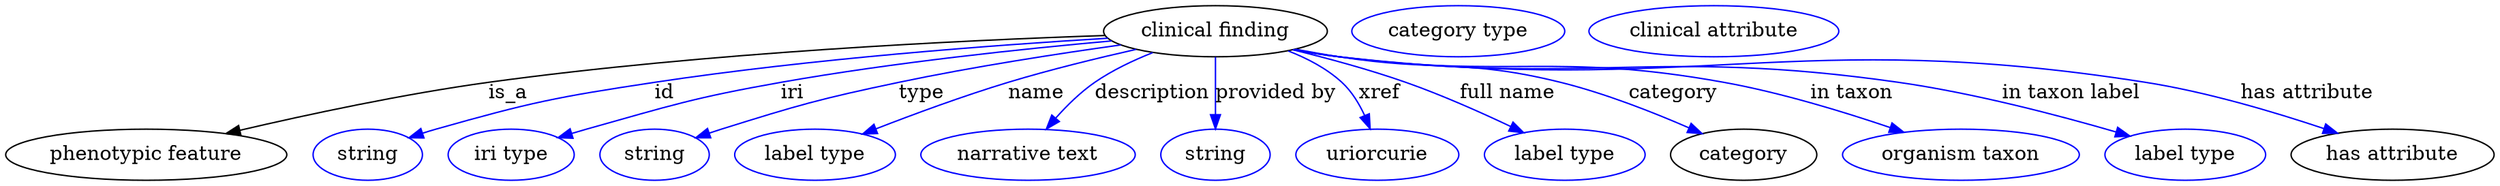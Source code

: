 digraph {
	graph [bb="0,0,1751.3,123"];
	node [label="\N"];
	"clinical finding"	[height=0.5,
		label="clinical finding",
		pos="850.79,105",
		width=2.1845];
	"phenotypic feature"	[height=0.5,
		pos="98.791,18",
		width=2.7442];
	"clinical finding" -> "phenotypic feature"	[label=is_a,
		lp="353.79,61.5",
		pos="e,154.9,32.904 772.97,101.96 672.5,98.581 492.42,89.96 339.79,69 280.11,60.804 213.08,46.473 164.89,35.248"];
	id	[color=blue,
		height=0.5,
		label=string,
		pos="253.79,18",
		width=1.0652];
	"clinical finding" -> id	[color=blue,
		label=id,
		lp="463.79,61.5",
		pos="e,282.79,29.954 774.94,99.997 695.36,95.159 566.8,85.535 456.79,69 387.14,58.531 369.58,55.131 301.79,36 298.69,35.124 295.49,34.151 \
292.29,33.129",
		style=solid];
	iri	[color=blue,
		height=0.5,
		label="iri type",
		pos="354.79,18",
		width=1.2277];
	"clinical finding" -> iri	[color=blue,
		label=iri,
		lp="552.79,61.5",
		pos="e,388.1,29.87 777.78,98.217 715.55,92.676 623.89,83.064 544.79,69 483.55,58.112 468.71,52.681 408.79,36 405.22,35.006 401.53,33.935 \
397.83,32.833",
		style=solid];
	type	[color=blue,
		height=0.5,
		label=string,
		pos="455.79,18",
		width=1.0652];
	"clinical finding" -> type	[color=blue,
		label=type,
		lp="643.79,61.5",
		pos="e,484.74,29.926 784.11,95.356 739.63,89.142 679.95,79.948 627.79,69 571.56,57.197 557.64,53.122 502.79,36 500.03,35.139 497.2,34.215 \
494.36,33.259",
		style=solid];
	name	[color=blue,
		height=0.5,
		label="label type",
		pos="568.79,18",
		width=1.5707];
	"clinical finding" -> name	[color=blue,
		label=name,
		lp="724.79,61.5",
		pos="e,602.23,32.541 794.92,92.218 767.55,86.039 734.23,77.907 704.79,69 673.16,59.43 638.18,46.515 611.62,36.209",
		style=solid];
	description	[color=blue,
		height=0.5,
		label="narrative text",
		pos="718.79,18",
		width=2.0943];
	"clinical finding" -> description	[color=blue,
		label=description,
		lp="806.29,61.5",
		pos="e,731.68,36.071 806.59,89.919 792.88,84.494 778.14,77.513 765.79,69 755.73,62.064 746.18,52.657 738.35,43.873",
		style=solid];
	"provided by"	[color=blue,
		height=0.5,
		label=string,
		pos="850.79,18",
		width=1.0652];
	"clinical finding" -> "provided by"	[color=blue,
		label="provided by",
		lp="893.29,61.5",
		pos="e,850.79,36.175 850.79,86.799 850.79,75.163 850.79,59.548 850.79,46.237",
		style=solid];
	xref	[color=blue,
		height=0.5,
		label=uriorcurie,
		pos="964.79,18",
		width=1.5887];
	"clinical finding" -> xref	[color=blue,
		label=xref,
		lp="966.29,61.5",
		pos="e,959.71,36.263 902.01,91.126 915.44,85.915 929.13,78.75 939.79,69 946.69,62.691 951.93,54.052 955.8,45.729",
		style=solid];
	"full name"	[color=blue,
		height=0.5,
		label="label type",
		pos="1096.8,18",
		width=1.5707];
	"clinical finding" -> "full name"	[color=blue,
		label="full name",
		lp="1056.3,61.5",
		pos="e,1067.8,33.503 905.19,91.943 929.79,85.945 959.04,78.041 984.79,69 1010,60.151 1037.4,47.969 1058.8,37.845",
		style=solid];
	category	[height=0.5,
		pos="1222.8,18",
		width=1.4263];
	"clinical finding" -> category	[color=blue,
		label=category,
		lp="1173.3,61.5",
		pos="e,1193.5,32.828 907.31,92.293 917.43,90.385 927.91,88.534 937.79,87 1006.8,76.3 1026,85.747 1093.8,69 1125.1,61.257 1159.1,47.872 \
1184.3,36.899",
		style=solid];
	"in taxon"	[color=blue,
		height=0.5,
		label="organism taxon",
		pos="1375.8,18",
		width=2.3109];
	"clinical finding" -> "in taxon"	[color=blue,
		label="in taxon",
		lp="1298.8,61.5",
		pos="e,1335.6,33.821 906.31,92.064 916.73,90.133 927.57,88.333 937.79,87 1057.5,71.394 1090,90.446 1208.8,69 1248.9,61.764 1293,48.318 \
1325.8,37.191",
		style=solid];
	"in taxon label"	[color=blue,
		height=0.5,
		label="label type",
		pos="1533.8,18",
		width=1.5707];
	"clinical finding" -> "in taxon label"	[color=blue,
		label="in taxon label",
		lp="1453.3,61.5",
		pos="e,1494.8,31.149 905.83,91.977 916.39,90.029 927.4,88.246 937.79,87 1111.8,66.135 1158.3,93.782 1331.8,69 1385,61.403 1444.6,45.756 \
1485.1,33.977",
		style=solid];
	"has attribute"	[height=0.5,
		pos="1679.8,18",
		width=1.9859];
	"clinical finding" -> "has attribute"	[color=blue,
		label="has attribute",
		lp="1619.8,61.5",
		pos="e,1641,33.146 905.35,91.945 916.06,89.974 927.24,88.19 937.79,87 1188.8,58.69 1256.3,108.18 1505.8,69 1549,62.211 1596.7,48.013 \
1631.2,36.475",
		style=solid];
	"named thing_category"	[color=blue,
		height=0.5,
		label="category type",
		pos="1021.8,105",
		width=2.0762];
	"clinical finding_has attribute"	[color=blue,
		height=0.5,
		label="clinical attribute",
		pos="1201.8,105",
		width=2.4373];
}

